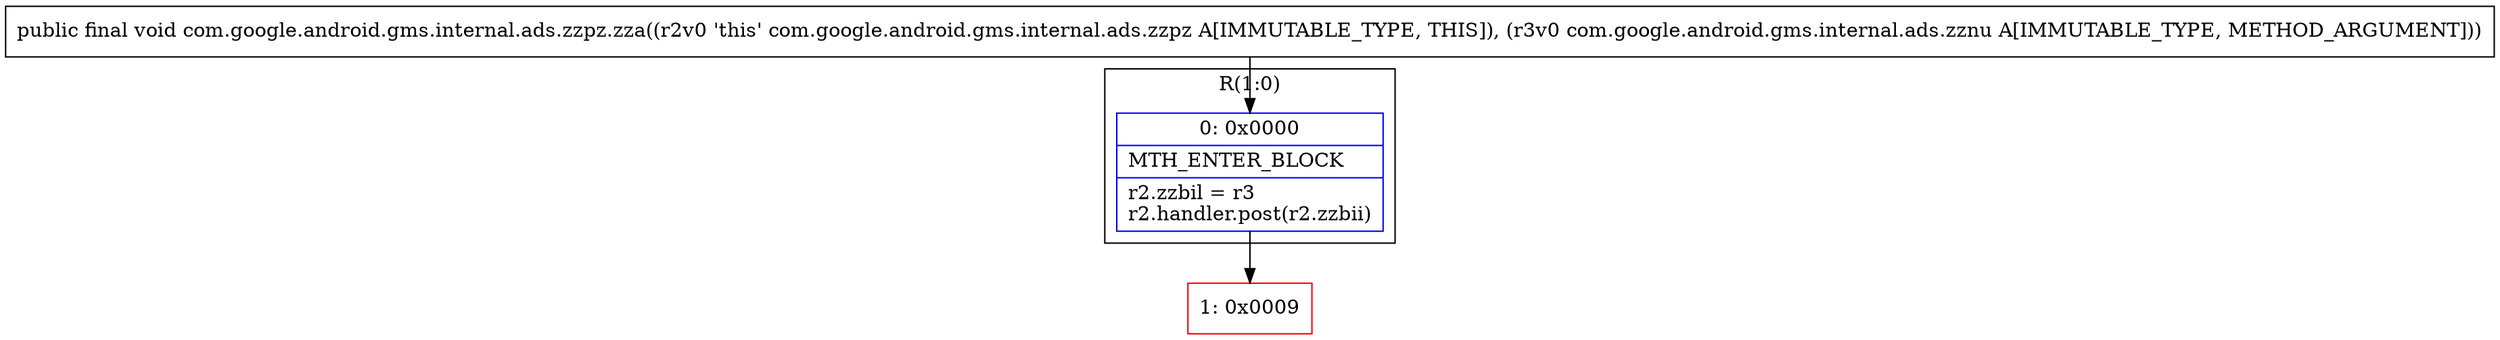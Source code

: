 digraph "CFG forcom.google.android.gms.internal.ads.zzpz.zza(Lcom\/google\/android\/gms\/internal\/ads\/zznu;)V" {
subgraph cluster_Region_1588723037 {
label = "R(1:0)";
node [shape=record,color=blue];
Node_0 [shape=record,label="{0\:\ 0x0000|MTH_ENTER_BLOCK\l|r2.zzbil = r3\lr2.handler.post(r2.zzbii)\l}"];
}
Node_1 [shape=record,color=red,label="{1\:\ 0x0009}"];
MethodNode[shape=record,label="{public final void com.google.android.gms.internal.ads.zzpz.zza((r2v0 'this' com.google.android.gms.internal.ads.zzpz A[IMMUTABLE_TYPE, THIS]), (r3v0 com.google.android.gms.internal.ads.zznu A[IMMUTABLE_TYPE, METHOD_ARGUMENT])) }"];
MethodNode -> Node_0;
Node_0 -> Node_1;
}


